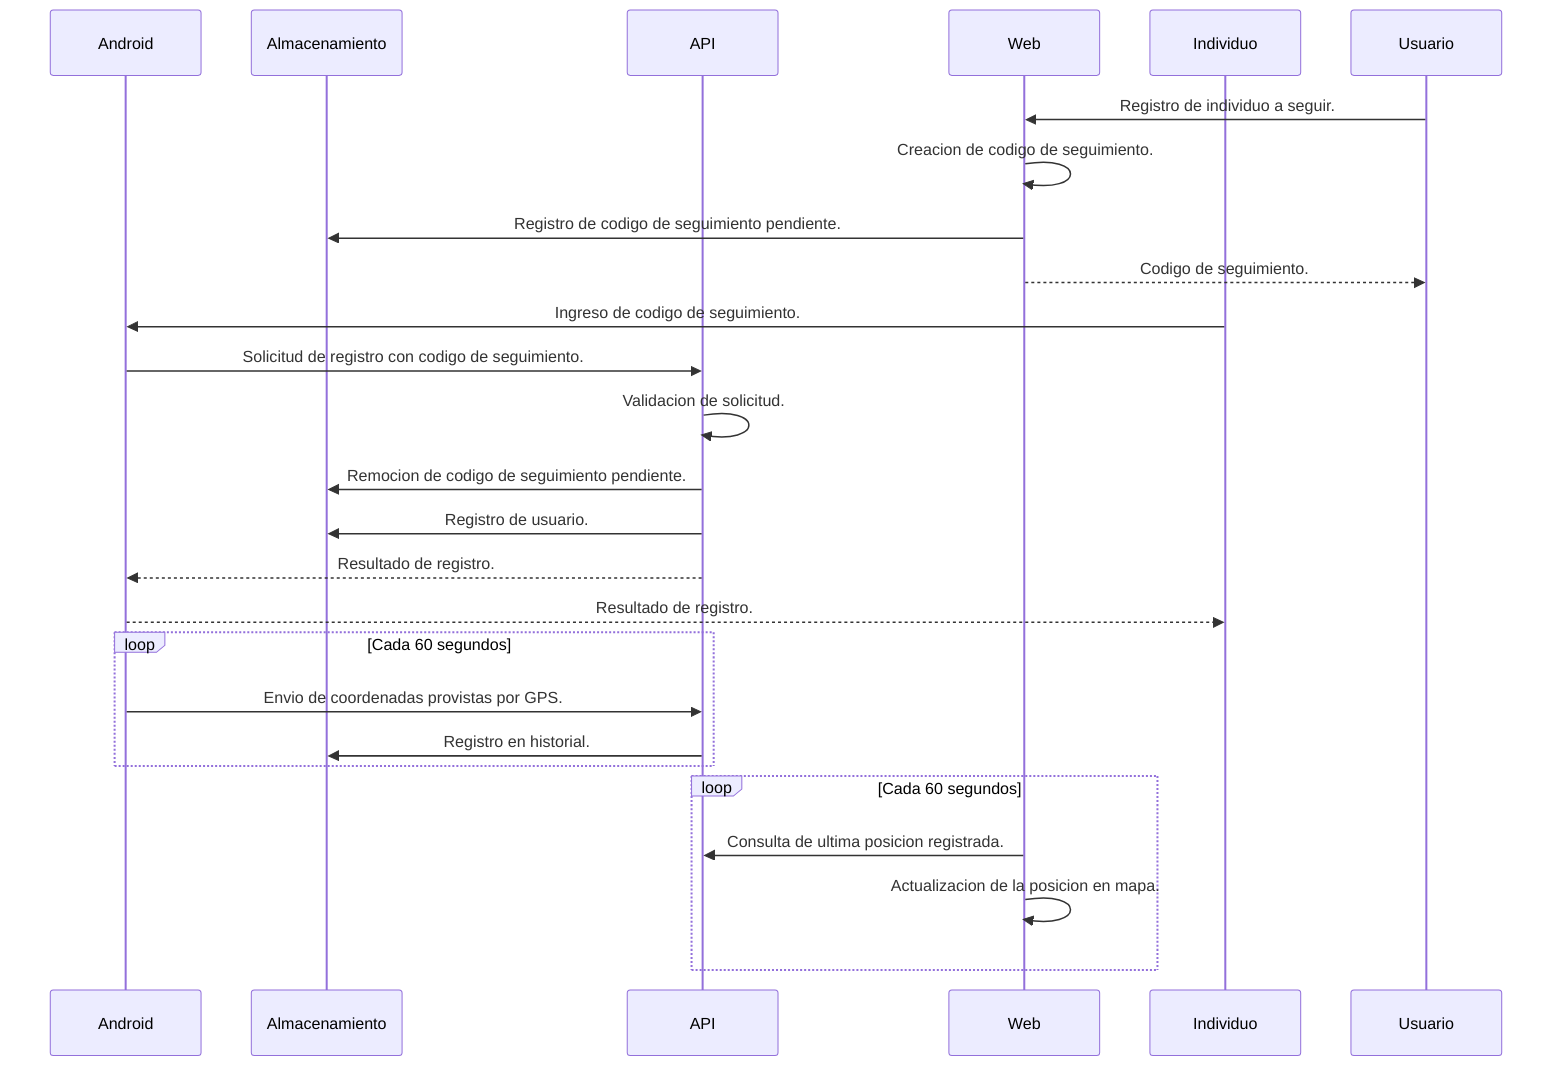 sequenceDiagram
    participant Android
    participant Almacenamiento
    participant API
    participant Web
    participant Individuo
    participant Usuario

    Usuario ->> Web: Registro de individuo a seguir.
    Web ->> Web: Creacion de codigo de seguimiento.
    Web ->> Almacenamiento: Registro de codigo de seguimiento pendiente.
    Web -->> Usuario: Codigo de seguimiento.

    Individuo ->> Android: Ingreso de codigo de seguimiento.
    Android ->> API: Solicitud de registro con codigo de seguimiento.
    API ->> API: Validacion de solicitud.
    API ->> Almacenamiento: Remocion de codigo de seguimiento pendiente.
    API ->> Almacenamiento: Registro de usuario.
    API -->> Android: Resultado de registro.
    Android -->> Individuo: Resultado de registro.

    loop Cada 60 segundos
        Android ->> API: Envio de coordenadas provistas por GPS.
        API ->> Almacenamiento: Registro en historial.
    end

    loop Cada 60 segundos
        Web ->> API: Consulta de ultima posicion registrada.
        Web ->> Web: Actualizacion de la posicion en mapa.
    end